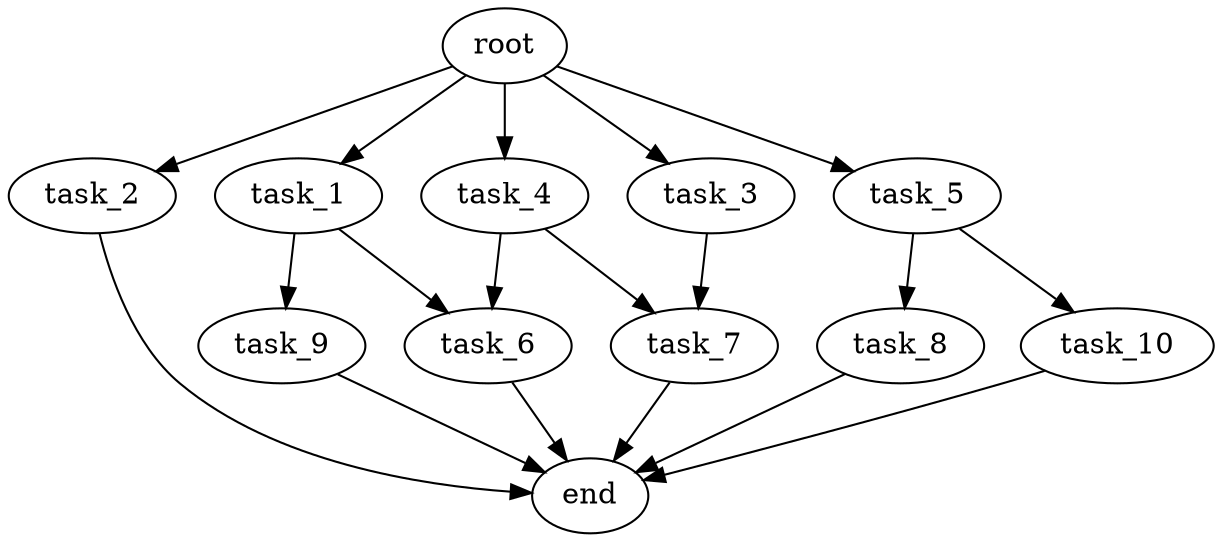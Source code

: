 digraph G {
  root [size="0.000000e+00"];
  task_1 [size="2.227679e+09"];
  task_2 [size="3.572948e+07"];
  task_3 [size="2.283305e+08"];
  task_4 [size="2.984332e+09"];
  task_5 [size="6.735325e+09"];
  task_6 [size="5.444909e+09"];
  task_7 [size="5.319804e+09"];
  task_8 [size="8.233781e+09"];
  task_9 [size="2.475873e+09"];
  task_10 [size="3.462251e+09"];
  end [size="0.000000e+00"];

  root -> task_1 [size="1.000000e-12"];
  root -> task_2 [size="1.000000e-12"];
  root -> task_3 [size="1.000000e-12"];
  root -> task_4 [size="1.000000e-12"];
  root -> task_5 [size="1.000000e-12"];
  task_1 -> task_6 [size="2.722454e+08"];
  task_1 -> task_9 [size="2.475873e+08"];
  task_2 -> end [size="1.000000e-12"];
  task_3 -> task_7 [size="2.659902e+08"];
  task_4 -> task_6 [size="2.722454e+08"];
  task_4 -> task_7 [size="2.659902e+08"];
  task_5 -> task_8 [size="8.233781e+08"];
  task_5 -> task_10 [size="3.462251e+08"];
  task_6 -> end [size="1.000000e-12"];
  task_7 -> end [size="1.000000e-12"];
  task_8 -> end [size="1.000000e-12"];
  task_9 -> end [size="1.000000e-12"];
  task_10 -> end [size="1.000000e-12"];
}
